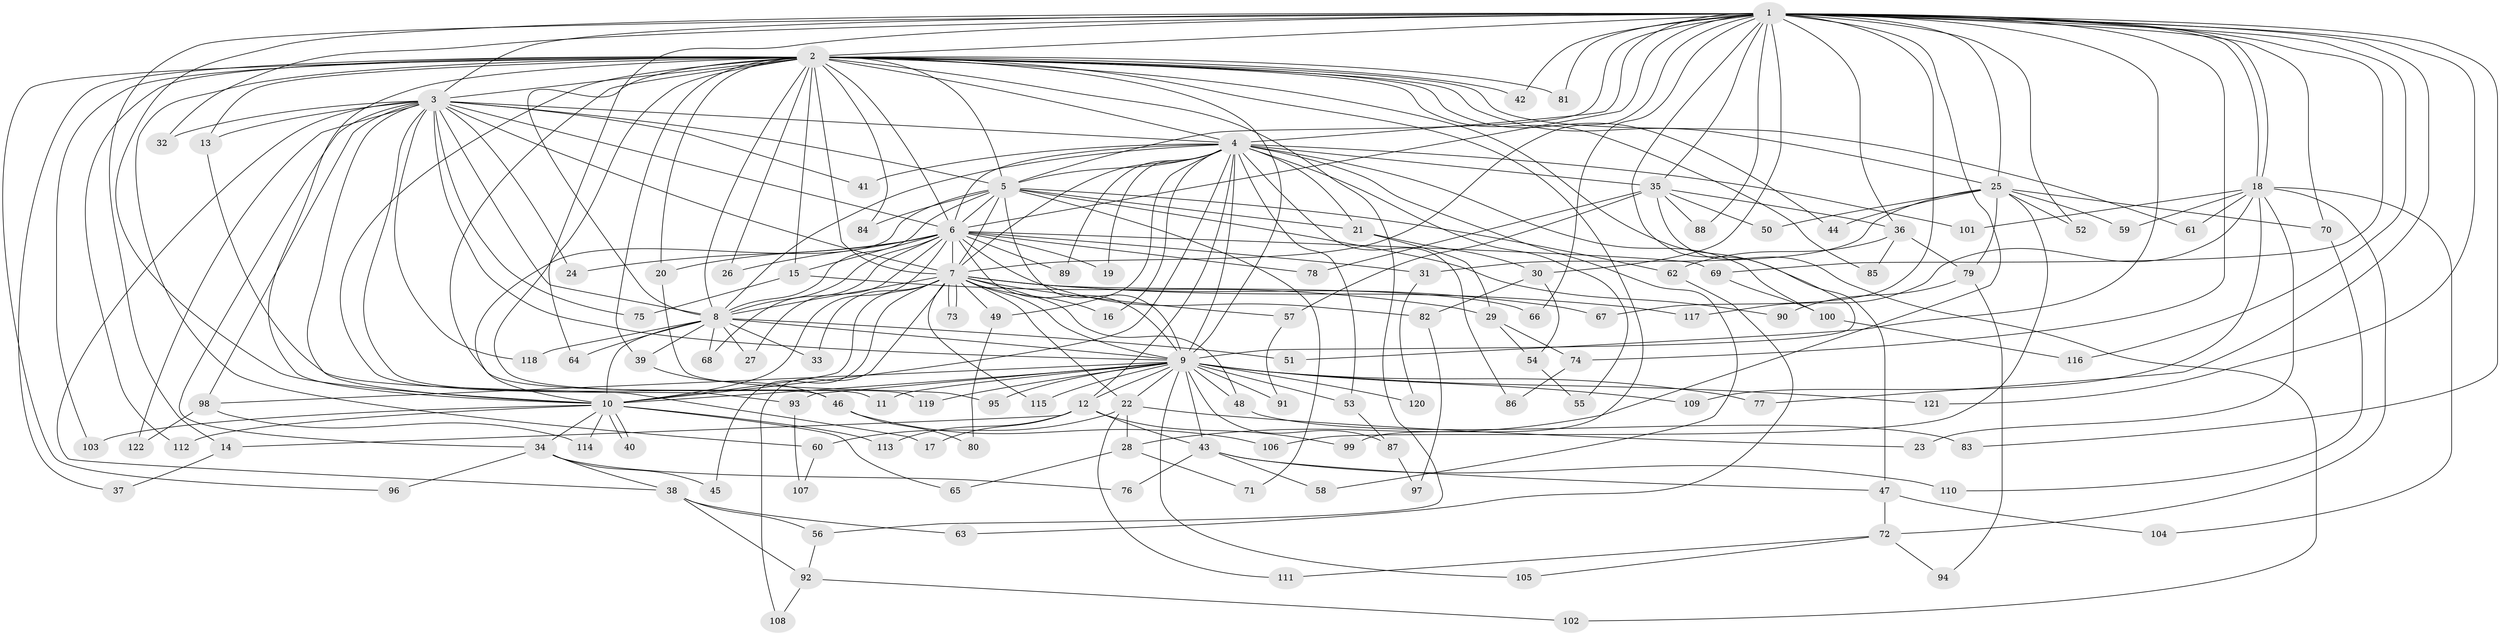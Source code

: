 // Generated by graph-tools (version 1.1) at 2025/14/03/09/25 04:14:02]
// undirected, 122 vertices, 269 edges
graph export_dot {
graph [start="1"]
  node [color=gray90,style=filled];
  1;
  2;
  3;
  4;
  5;
  6;
  7;
  8;
  9;
  10;
  11;
  12;
  13;
  14;
  15;
  16;
  17;
  18;
  19;
  20;
  21;
  22;
  23;
  24;
  25;
  26;
  27;
  28;
  29;
  30;
  31;
  32;
  33;
  34;
  35;
  36;
  37;
  38;
  39;
  40;
  41;
  42;
  43;
  44;
  45;
  46;
  47;
  48;
  49;
  50;
  51;
  52;
  53;
  54;
  55;
  56;
  57;
  58;
  59;
  60;
  61;
  62;
  63;
  64;
  65;
  66;
  67;
  68;
  69;
  70;
  71;
  72;
  73;
  74;
  75;
  76;
  77;
  78;
  79;
  80;
  81;
  82;
  83;
  84;
  85;
  86;
  87;
  88;
  89;
  90;
  91;
  92;
  93;
  94;
  95;
  96;
  97;
  98;
  99;
  100;
  101;
  102;
  103;
  104;
  105;
  106;
  107;
  108;
  109;
  110;
  111;
  112;
  113;
  114;
  115;
  116;
  117;
  118;
  119;
  120;
  121;
  122;
  1 -- 2;
  1 -- 3;
  1 -- 4;
  1 -- 5;
  1 -- 6;
  1 -- 7;
  1 -- 8;
  1 -- 9;
  1 -- 10;
  1 -- 14;
  1 -- 18;
  1 -- 18;
  1 -- 25;
  1 -- 28;
  1 -- 30;
  1 -- 32;
  1 -- 35;
  1 -- 36;
  1 -- 42;
  1 -- 51;
  1 -- 52;
  1 -- 66;
  1 -- 67;
  1 -- 69;
  1 -- 70;
  1 -- 74;
  1 -- 77;
  1 -- 81;
  1 -- 83;
  1 -- 88;
  1 -- 116;
  1 -- 121;
  2 -- 3;
  2 -- 4;
  2 -- 5;
  2 -- 6;
  2 -- 7;
  2 -- 8;
  2 -- 9;
  2 -- 10;
  2 -- 11;
  2 -- 13;
  2 -- 15;
  2 -- 20;
  2 -- 25;
  2 -- 26;
  2 -- 37;
  2 -- 39;
  2 -- 42;
  2 -- 44;
  2 -- 47;
  2 -- 56;
  2 -- 60;
  2 -- 61;
  2 -- 64;
  2 -- 81;
  2 -- 84;
  2 -- 85;
  2 -- 93;
  2 -- 96;
  2 -- 99;
  2 -- 103;
  2 -- 112;
  2 -- 119;
  3 -- 4;
  3 -- 5;
  3 -- 6;
  3 -- 7;
  3 -- 8;
  3 -- 9;
  3 -- 10;
  3 -- 13;
  3 -- 24;
  3 -- 32;
  3 -- 34;
  3 -- 38;
  3 -- 41;
  3 -- 46;
  3 -- 75;
  3 -- 98;
  3 -- 118;
  3 -- 122;
  4 -- 5;
  4 -- 6;
  4 -- 7;
  4 -- 8;
  4 -- 9;
  4 -- 10;
  4 -- 12;
  4 -- 16;
  4 -- 19;
  4 -- 21;
  4 -- 35;
  4 -- 41;
  4 -- 49;
  4 -- 53;
  4 -- 55;
  4 -- 58;
  4 -- 86;
  4 -- 89;
  4 -- 100;
  4 -- 101;
  5 -- 6;
  5 -- 7;
  5 -- 8;
  5 -- 9;
  5 -- 10;
  5 -- 21;
  5 -- 62;
  5 -- 71;
  5 -- 84;
  5 -- 90;
  6 -- 7;
  6 -- 8;
  6 -- 9;
  6 -- 10;
  6 -- 15;
  6 -- 19;
  6 -- 20;
  6 -- 24;
  6 -- 26;
  6 -- 27;
  6 -- 31;
  6 -- 68;
  6 -- 69;
  6 -- 78;
  6 -- 82;
  6 -- 89;
  7 -- 8;
  7 -- 9;
  7 -- 10;
  7 -- 16;
  7 -- 22;
  7 -- 33;
  7 -- 45;
  7 -- 48;
  7 -- 49;
  7 -- 57;
  7 -- 66;
  7 -- 67;
  7 -- 73;
  7 -- 73;
  7 -- 108;
  7 -- 115;
  7 -- 117;
  8 -- 9;
  8 -- 10;
  8 -- 27;
  8 -- 33;
  8 -- 39;
  8 -- 51;
  8 -- 64;
  8 -- 68;
  8 -- 118;
  9 -- 10;
  9 -- 11;
  9 -- 12;
  9 -- 22;
  9 -- 43;
  9 -- 48;
  9 -- 53;
  9 -- 77;
  9 -- 87;
  9 -- 91;
  9 -- 93;
  9 -- 95;
  9 -- 98;
  9 -- 105;
  9 -- 109;
  9 -- 115;
  9 -- 119;
  9 -- 120;
  9 -- 121;
  10 -- 34;
  10 -- 40;
  10 -- 40;
  10 -- 65;
  10 -- 103;
  10 -- 112;
  10 -- 113;
  10 -- 114;
  12 -- 14;
  12 -- 17;
  12 -- 43;
  12 -- 99;
  12 -- 113;
  13 -- 17;
  14 -- 37;
  15 -- 29;
  15 -- 75;
  18 -- 23;
  18 -- 59;
  18 -- 61;
  18 -- 72;
  18 -- 101;
  18 -- 104;
  18 -- 109;
  18 -- 117;
  20 -- 95;
  21 -- 29;
  21 -- 30;
  22 -- 23;
  22 -- 28;
  22 -- 60;
  22 -- 111;
  25 -- 31;
  25 -- 44;
  25 -- 50;
  25 -- 52;
  25 -- 59;
  25 -- 70;
  25 -- 79;
  25 -- 106;
  28 -- 65;
  28 -- 71;
  29 -- 54;
  29 -- 74;
  30 -- 54;
  30 -- 82;
  31 -- 120;
  34 -- 38;
  34 -- 45;
  34 -- 76;
  34 -- 96;
  35 -- 36;
  35 -- 50;
  35 -- 57;
  35 -- 78;
  35 -- 88;
  35 -- 102;
  36 -- 62;
  36 -- 79;
  36 -- 85;
  38 -- 56;
  38 -- 63;
  38 -- 92;
  39 -- 46;
  43 -- 47;
  43 -- 58;
  43 -- 76;
  43 -- 110;
  46 -- 80;
  46 -- 106;
  47 -- 72;
  47 -- 104;
  48 -- 83;
  49 -- 80;
  53 -- 87;
  54 -- 55;
  56 -- 92;
  57 -- 91;
  60 -- 107;
  62 -- 63;
  69 -- 100;
  70 -- 110;
  72 -- 94;
  72 -- 105;
  72 -- 111;
  74 -- 86;
  79 -- 90;
  79 -- 94;
  82 -- 97;
  87 -- 97;
  92 -- 102;
  92 -- 108;
  93 -- 107;
  98 -- 114;
  98 -- 122;
  100 -- 116;
}
